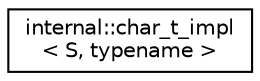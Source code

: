 digraph "Иерархия классов. Графический вид."
{
  edge [fontname="Helvetica",fontsize="10",labelfontname="Helvetica",labelfontsize="10"];
  node [fontname="Helvetica",fontsize="10",shape=record];
  rankdir="LR";
  Node0 [label="internal::char_t_impl\l\< S, typename \>",height=0.2,width=0.4,color="black", fillcolor="white", style="filled",URL="$structinternal_1_1char__t__impl.html"];
}
